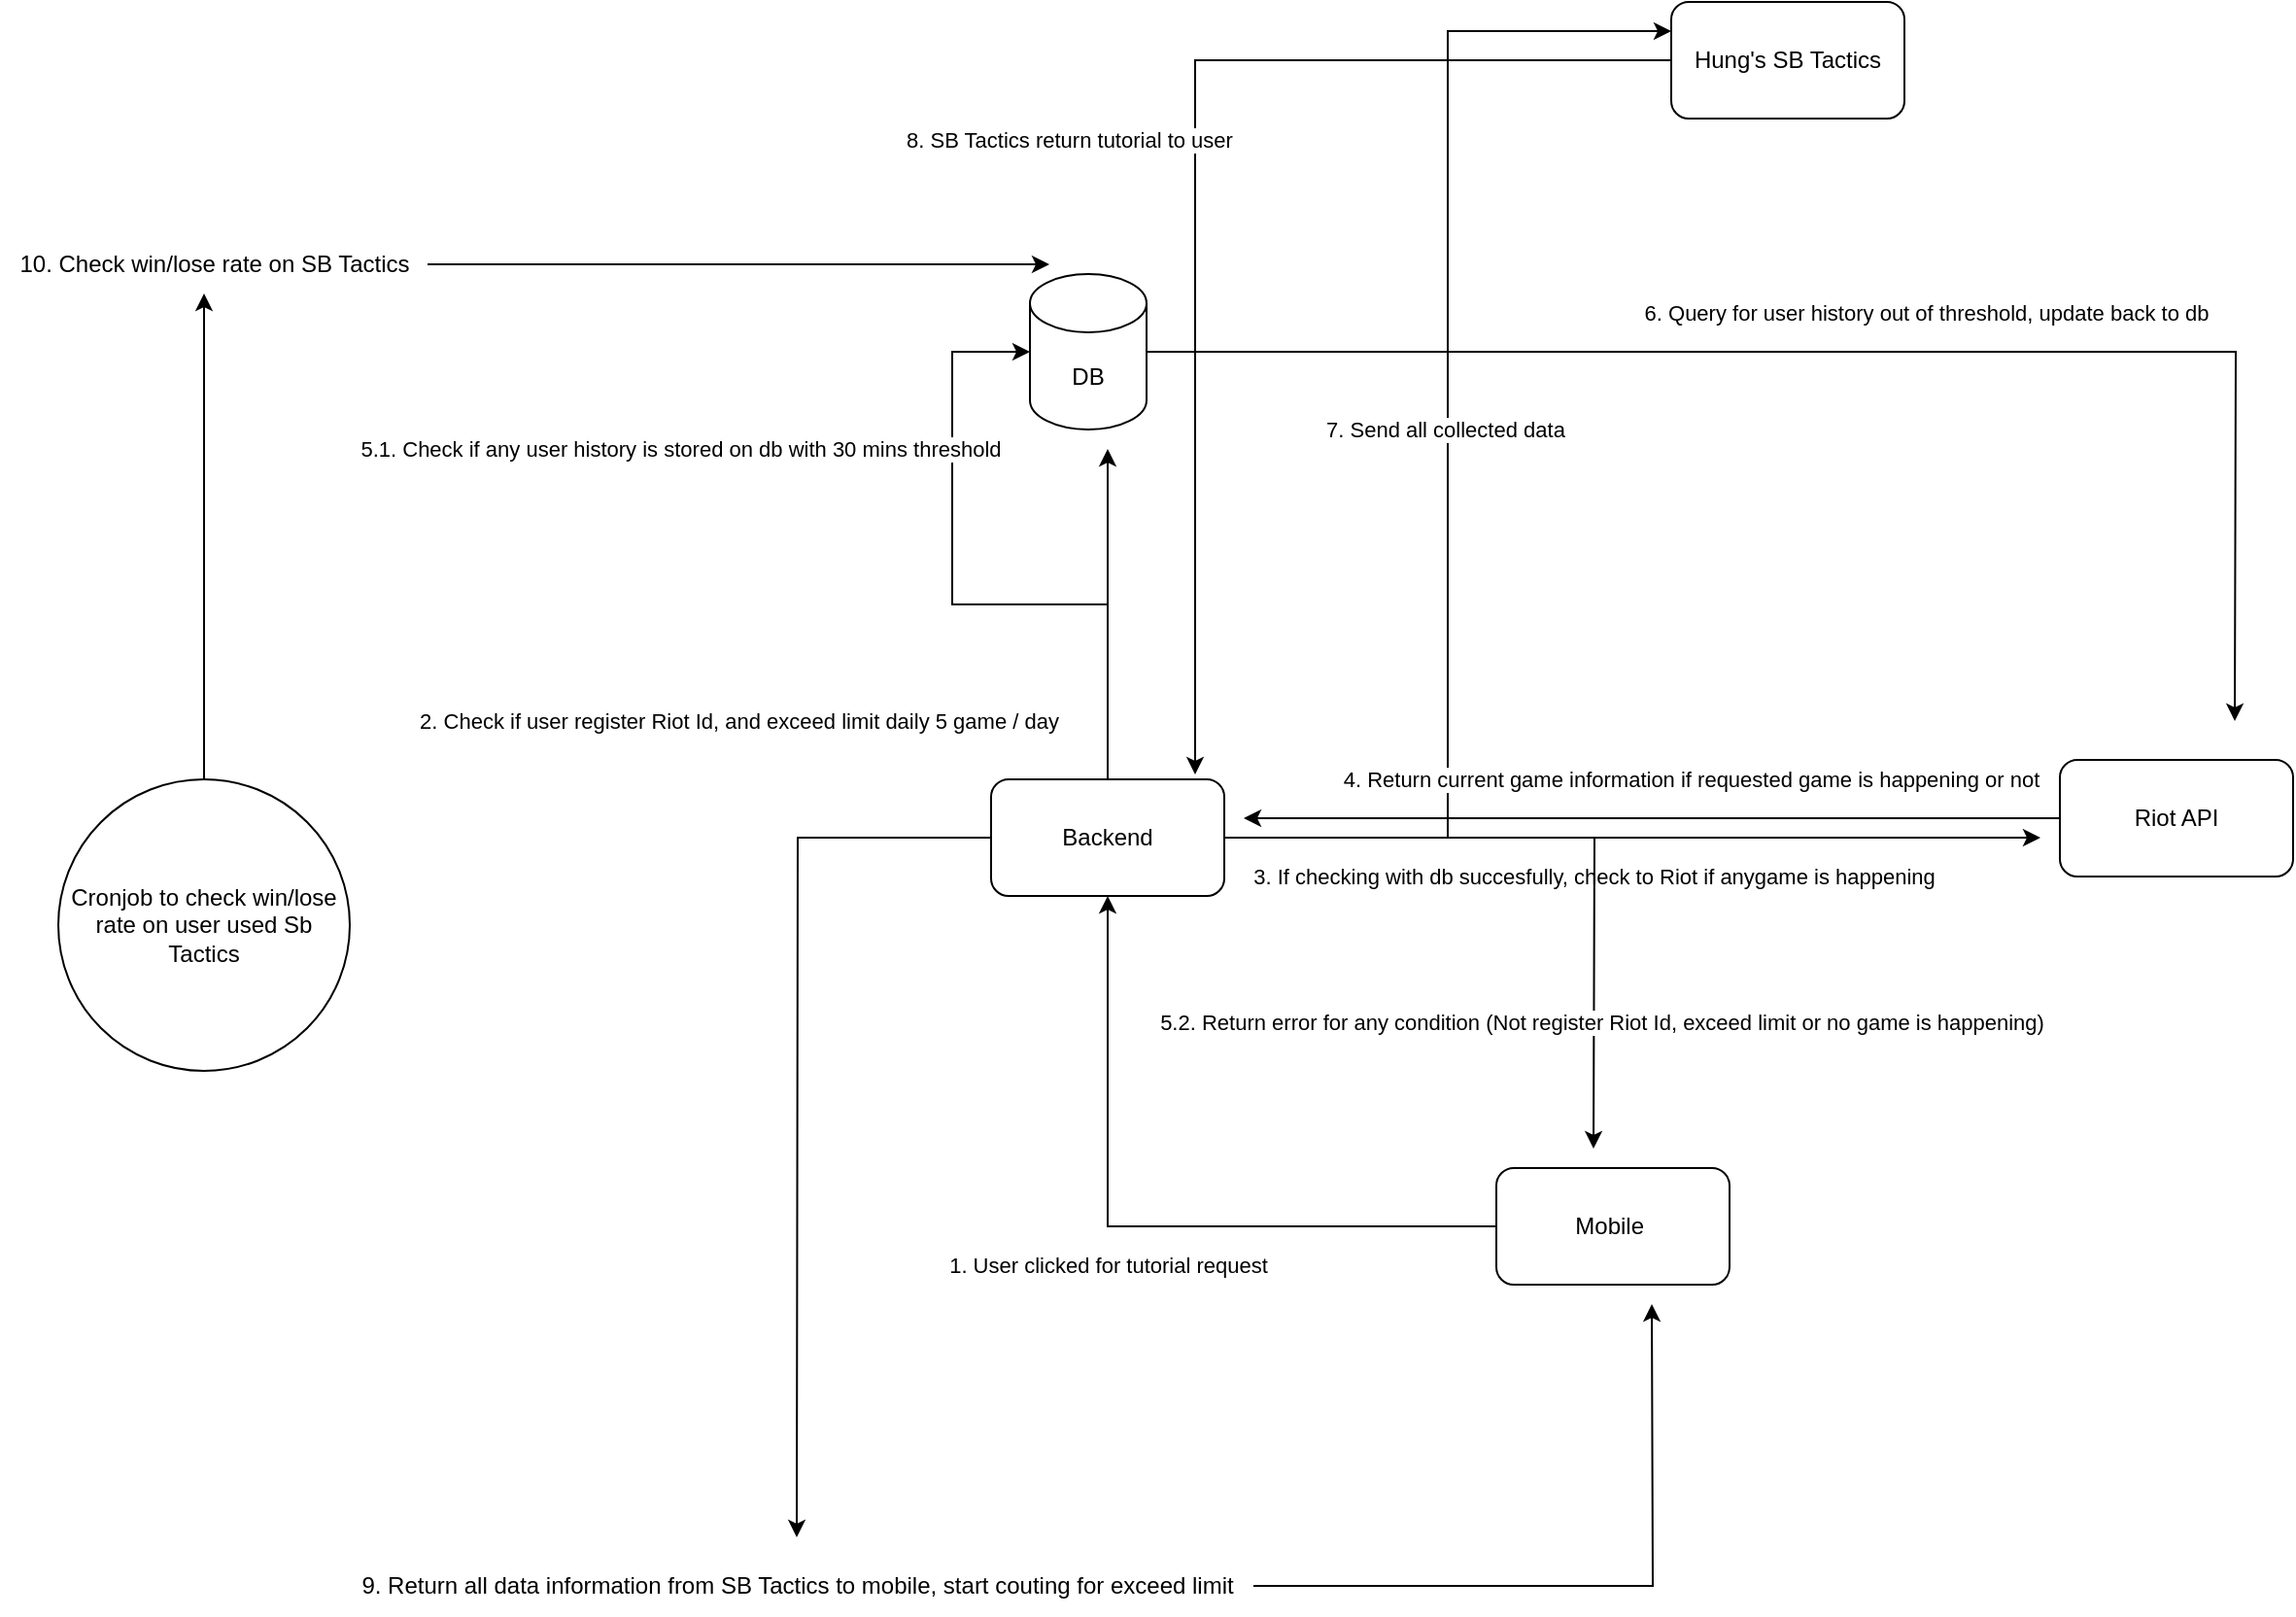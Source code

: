 <mxfile version="21.0.7" type="github">
  <diagram name="Trang-1" id="oQ7Q2U69AbRuAxu6SCVH">
    <mxGraphModel dx="2836" dy="2279" grid="1" gridSize="10" guides="1" tooltips="1" connect="1" arrows="1" fold="1" page="1" pageScale="1" pageWidth="827" pageHeight="1169" math="0" shadow="0">
      <root>
        <mxCell id="0" />
        <mxCell id="1" parent="0" />
        <mxCell id="2QQNMFbDvAQSub1k52Ly-6" style="edgeStyle=orthogonalEdgeStyle;rounded=0;orthogonalLoop=1;jettySize=auto;html=1;" edge="1" parent="1" source="2QQNMFbDvAQSub1k52Ly-1" target="2QQNMFbDvAQSub1k52Ly-3">
          <mxGeometry relative="1" as="geometry" />
        </mxCell>
        <mxCell id="2QQNMFbDvAQSub1k52Ly-7" value="1. User clicked for tutorial request" style="edgeLabel;html=1;align=center;verticalAlign=middle;resizable=0;points=[];" vertex="1" connectable="0" parent="2QQNMFbDvAQSub1k52Ly-6">
          <mxGeometry x="0.076" relative="1" as="geometry">
            <mxPoint x="-1" y="20" as="offset" />
          </mxGeometry>
        </mxCell>
        <mxCell id="2QQNMFbDvAQSub1k52Ly-1" value="Mobile&amp;nbsp;" style="rounded=1;whiteSpace=wrap;html=1;" vertex="1" parent="1">
          <mxGeometry x="340" y="500" width="120" height="60" as="geometry" />
        </mxCell>
        <mxCell id="2QQNMFbDvAQSub1k52Ly-30" value="8. SB Tactics return tutorial to user" style="edgeStyle=orthogonalEdgeStyle;rounded=0;orthogonalLoop=1;jettySize=auto;html=1;entryX=0.875;entryY=-0.042;entryDx=0;entryDy=0;entryPerimeter=0;" edge="1" parent="1" source="2QQNMFbDvAQSub1k52Ly-2" target="2QQNMFbDvAQSub1k52Ly-3">
          <mxGeometry x="-0.069" y="-65" relative="1" as="geometry">
            <mxPoint y="1" as="offset" />
          </mxGeometry>
        </mxCell>
        <mxCell id="2QQNMFbDvAQSub1k52Ly-2" value="Hung&#39;s SB Tactics" style="rounded=1;whiteSpace=wrap;html=1;" vertex="1" parent="1">
          <mxGeometry x="430" y="-100" width="120" height="60" as="geometry" />
        </mxCell>
        <mxCell id="2QQNMFbDvAQSub1k52Ly-12" value="2. Check if user register Riot Id, and exceed limit daily 5 game / day" style="edgeStyle=orthogonalEdgeStyle;rounded=0;orthogonalLoop=1;jettySize=auto;html=1;" edge="1" parent="1" source="2QQNMFbDvAQSub1k52Ly-3">
          <mxGeometry x="-0.647" y="190" relative="1" as="geometry">
            <mxPoint x="140" y="130" as="targetPoint" />
            <mxPoint as="offset" />
          </mxGeometry>
        </mxCell>
        <mxCell id="2QQNMFbDvAQSub1k52Ly-13" style="edgeStyle=orthogonalEdgeStyle;rounded=0;orthogonalLoop=1;jettySize=auto;html=1;" edge="1" parent="1" source="2QQNMFbDvAQSub1k52Ly-3">
          <mxGeometry relative="1" as="geometry">
            <mxPoint x="620" y="330" as="targetPoint" />
          </mxGeometry>
        </mxCell>
        <mxCell id="2QQNMFbDvAQSub1k52Ly-14" value="3. If checking with db succesfully, check to Riot if anygame is happening" style="edgeLabel;html=1;align=center;verticalAlign=middle;resizable=0;points=[];" vertex="1" connectable="0" parent="2QQNMFbDvAQSub1k52Ly-13">
          <mxGeometry x="-0.262" relative="1" as="geometry">
            <mxPoint x="35" y="20" as="offset" />
          </mxGeometry>
        </mxCell>
        <mxCell id="2QQNMFbDvAQSub1k52Ly-15" style="edgeStyle=orthogonalEdgeStyle;rounded=0;orthogonalLoop=1;jettySize=auto;html=1;" edge="1" parent="1" source="2QQNMFbDvAQSub1k52Ly-3">
          <mxGeometry relative="1" as="geometry">
            <mxPoint x="390" y="490" as="targetPoint" />
          </mxGeometry>
        </mxCell>
        <mxCell id="2QQNMFbDvAQSub1k52Ly-16" value="5.2. Return error for any condition (Not register Riot Id, exceed limit or no game is happening)" style="edgeLabel;html=1;align=center;verticalAlign=middle;resizable=0;points=[];" vertex="1" connectable="0" parent="2QQNMFbDvAQSub1k52Ly-15">
          <mxGeometry x="0.629" y="4" relative="1" as="geometry">
            <mxPoint as="offset" />
          </mxGeometry>
        </mxCell>
        <mxCell id="2QQNMFbDvAQSub1k52Ly-22" value="5.1. Check if any user history is stored on db with 30 mins threshold" style="edgeStyle=orthogonalEdgeStyle;rounded=0;orthogonalLoop=1;jettySize=auto;html=1;entryX=0;entryY=0.5;entryDx=0;entryDy=0;entryPerimeter=0;" edge="1" parent="1" source="2QQNMFbDvAQSub1k52Ly-3" target="2QQNMFbDvAQSub1k52Ly-4">
          <mxGeometry x="0.471" y="140" relative="1" as="geometry">
            <mxPoint as="offset" />
          </mxGeometry>
        </mxCell>
        <mxCell id="2QQNMFbDvAQSub1k52Ly-28" style="edgeStyle=orthogonalEdgeStyle;rounded=0;orthogonalLoop=1;jettySize=auto;html=1;entryX=0;entryY=0.25;entryDx=0;entryDy=0;" edge="1" parent="1" source="2QQNMFbDvAQSub1k52Ly-3" target="2QQNMFbDvAQSub1k52Ly-2">
          <mxGeometry relative="1" as="geometry" />
        </mxCell>
        <mxCell id="2QQNMFbDvAQSub1k52Ly-29" value="7. Send all collected data&amp;nbsp;" style="edgeLabel;html=1;align=center;verticalAlign=middle;resizable=0;points=[];" vertex="1" connectable="0" parent="2QQNMFbDvAQSub1k52Ly-28">
          <mxGeometry x="0.012" relative="1" as="geometry">
            <mxPoint y="1" as="offset" />
          </mxGeometry>
        </mxCell>
        <mxCell id="2QQNMFbDvAQSub1k52Ly-32" style="edgeStyle=orthogonalEdgeStyle;rounded=0;orthogonalLoop=1;jettySize=auto;html=1;" edge="1" parent="1" source="2QQNMFbDvAQSub1k52Ly-3">
          <mxGeometry relative="1" as="geometry">
            <mxPoint x="-20" y="690" as="targetPoint" />
          </mxGeometry>
        </mxCell>
        <mxCell id="2QQNMFbDvAQSub1k52Ly-3" value="Backend" style="rounded=1;whiteSpace=wrap;html=1;" vertex="1" parent="1">
          <mxGeometry x="80" y="300" width="120" height="60" as="geometry" />
        </mxCell>
        <mxCell id="2QQNMFbDvAQSub1k52Ly-41" style="edgeStyle=orthogonalEdgeStyle;rounded=0;orthogonalLoop=1;jettySize=auto;html=1;" edge="1" parent="1" source="2QQNMFbDvAQSub1k52Ly-4">
          <mxGeometry relative="1" as="geometry">
            <mxPoint x="720" y="270" as="targetPoint" />
          </mxGeometry>
        </mxCell>
        <mxCell id="2QQNMFbDvAQSub1k52Ly-42" value="6. Query for user history out of threshold, update back to db" style="edgeLabel;html=1;align=center;verticalAlign=middle;resizable=0;points=[];" vertex="1" connectable="0" parent="2QQNMFbDvAQSub1k52Ly-41">
          <mxGeometry x="0.067" y="3" relative="1" as="geometry">
            <mxPoint y="-17" as="offset" />
          </mxGeometry>
        </mxCell>
        <mxCell id="2QQNMFbDvAQSub1k52Ly-4" value="DB&lt;br&gt;" style="shape=cylinder3;whiteSpace=wrap;html=1;boundedLbl=1;backgroundOutline=1;size=15;" vertex="1" parent="1">
          <mxGeometry x="100" y="40" width="60" height="80" as="geometry" />
        </mxCell>
        <mxCell id="2QQNMFbDvAQSub1k52Ly-21" value="4. Return current game information if requested game is happening or not" style="edgeStyle=orthogonalEdgeStyle;rounded=0;orthogonalLoop=1;jettySize=auto;html=1;" edge="1" parent="1" source="2QQNMFbDvAQSub1k52Ly-5">
          <mxGeometry x="-0.095" y="-20" relative="1" as="geometry">
            <mxPoint x="210" y="320" as="targetPoint" />
            <mxPoint as="offset" />
          </mxGeometry>
        </mxCell>
        <mxCell id="2QQNMFbDvAQSub1k52Ly-5" value="Riot API" style="rounded=1;whiteSpace=wrap;html=1;" vertex="1" parent="1">
          <mxGeometry x="630" y="290" width="120" height="60" as="geometry" />
        </mxCell>
        <mxCell id="2QQNMFbDvAQSub1k52Ly-34" style="edgeStyle=orthogonalEdgeStyle;rounded=0;orthogonalLoop=1;jettySize=auto;html=1;" edge="1" parent="1" source="2QQNMFbDvAQSub1k52Ly-33">
          <mxGeometry relative="1" as="geometry">
            <mxPoint x="420" y="570" as="targetPoint" />
          </mxGeometry>
        </mxCell>
        <mxCell id="2QQNMFbDvAQSub1k52Ly-33" value="9. Return all data information from SB Tactics to mobile, start couting for exceed limit" style="text;html=1;align=center;verticalAlign=middle;resizable=0;points=[];autosize=1;strokeColor=none;fillColor=none;" vertex="1" parent="1">
          <mxGeometry x="-255" y="700" width="470" height="30" as="geometry" />
        </mxCell>
        <mxCell id="2QQNMFbDvAQSub1k52Ly-37" style="edgeStyle=orthogonalEdgeStyle;rounded=0;orthogonalLoop=1;jettySize=auto;html=1;" edge="1" parent="1" source="2QQNMFbDvAQSub1k52Ly-36">
          <mxGeometry relative="1" as="geometry">
            <mxPoint x="-325" y="50" as="targetPoint" />
          </mxGeometry>
        </mxCell>
        <mxCell id="2QQNMFbDvAQSub1k52Ly-36" value="Cronjob to check win/lose rate on user used Sb Tactics" style="ellipse;whiteSpace=wrap;html=1;aspect=fixed;" vertex="1" parent="1">
          <mxGeometry x="-400" y="300" width="150" height="150" as="geometry" />
        </mxCell>
        <mxCell id="2QQNMFbDvAQSub1k52Ly-39" style="edgeStyle=orthogonalEdgeStyle;rounded=0;orthogonalLoop=1;jettySize=auto;html=1;" edge="1" parent="1" source="2QQNMFbDvAQSub1k52Ly-38">
          <mxGeometry relative="1" as="geometry">
            <mxPoint x="110" y="35" as="targetPoint" />
          </mxGeometry>
        </mxCell>
        <mxCell id="2QQNMFbDvAQSub1k52Ly-38" value="10. Check win/lose rate on SB Tactics" style="text;html=1;align=center;verticalAlign=middle;resizable=0;points=[];autosize=1;strokeColor=none;fillColor=none;" vertex="1" parent="1">
          <mxGeometry x="-430" y="20" width="220" height="30" as="geometry" />
        </mxCell>
      </root>
    </mxGraphModel>
  </diagram>
</mxfile>
